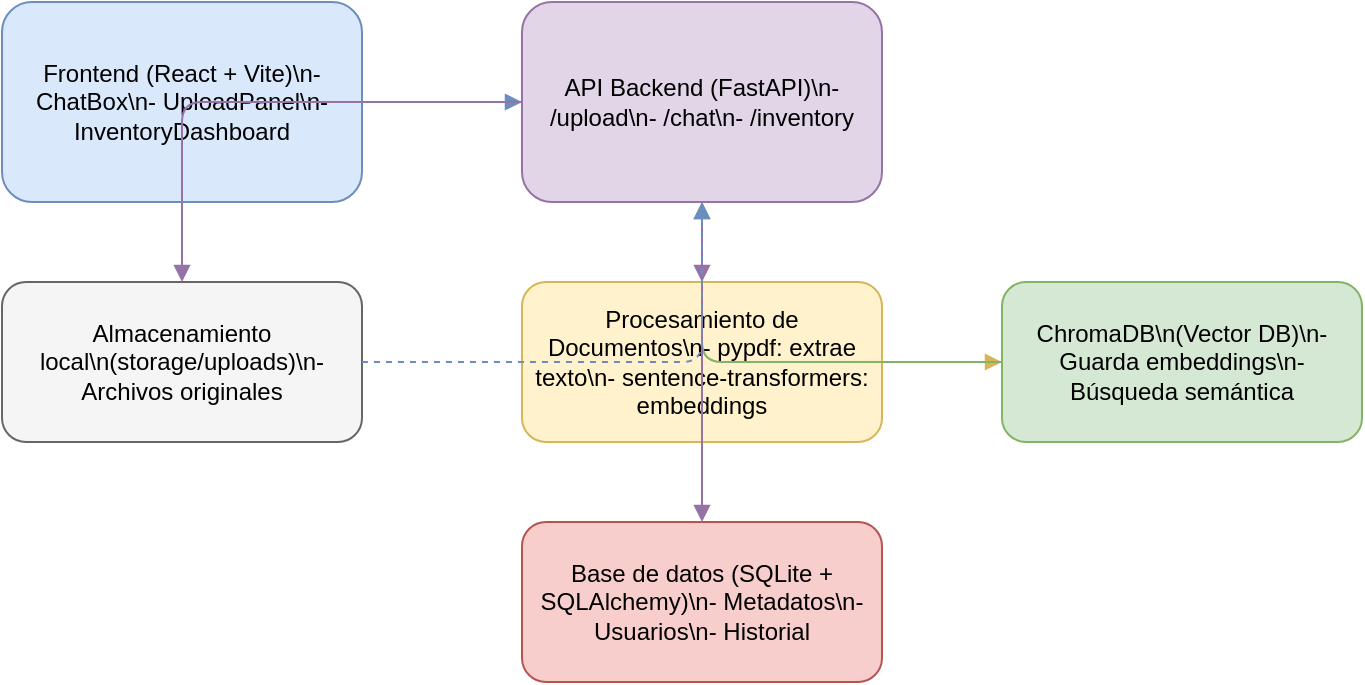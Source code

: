 <mxfile>
  <diagram name="IA-Rag Architecture" id="1">
    <mxGraphModel dx="1000" dy="1000" grid="1" gridSize="10" guides="1" tooltips="1" connect="1" arrows="1" fold="1" page="1" pageScale="1" pageWidth="850" pageHeight="1100" math="0" shadow="0">
      <root>
        <mxCell id="0" />
        <mxCell id="1" parent="0" />
        <!-- Frontend -->
        <mxCell id="2" value="Frontend (React + Vite)\n- ChatBox\n- UploadPanel\n- InventoryDashboard" style="rounded=1;whiteSpace=wrap;html=1;fillColor=#dae8fc;strokeColor=#6c8ebf;" vertex="1" parent="1">
          <mxGeometry x="60" y="120" width="180" height="100" as="geometry" />
        </mxCell>
        <!-- API Backend -->
        <mxCell id="3" value="API Backend (FastAPI)\n- /upload\n- /chat\n- /inventory" style="rounded=1;whiteSpace=wrap;html=1;fillColor=#e1d5e7;strokeColor=#9673a6;" vertex="1" parent="1">
          <mxGeometry x="320" y="120" width="180" height="100" as="geometry" />
        </mxCell>
        <!-- Procesamiento de Documentos -->
        <mxCell id="4" value="Procesamiento de Documentos\n- pypdf: extrae texto\n- sentence-transformers: embeddings" style="rounded=1;whiteSpace=wrap;html=1;fillColor=#fff2cc;strokeColor=#d6b656;" vertex="1" parent="1">
          <mxGeometry x="320" y="260" width="180" height="80" as="geometry" />
        </mxCell>
        <!-- ChromaDB -->
        <mxCell id="5" value="ChromaDB\n(Vector DB)\n- Guarda embeddings\n- Búsqueda semántica" style="rounded=1;whiteSpace=wrap;html=1;fillColor=#d5e8d4;strokeColor=#82b366;" vertex="1" parent="1">
          <mxGeometry x="560" y="260" width="180" height="80" as="geometry" />
        </mxCell>
        <!-- Base de datos relacional -->
        <mxCell id="6" value="Base de datos (SQLite + SQLAlchemy)\n- Metadatos\n- Usuarios\n- Historial" style="rounded=1;whiteSpace=wrap;html=1;fillColor=#f8cecc;strokeColor=#b85450;" vertex="1" parent="1">
          <mxGeometry x="320" y="380" width="180" height="80" as="geometry" />
        </mxCell>
        <!-- Almacenamiento de archivos -->
        <mxCell id="7" value="Almacenamiento local\n(storage/uploads)\n- Archivos originales" style="rounded=1;whiteSpace=wrap;html=1;fillColor=#f5f5f5;strokeColor=#666666;" vertex="1" parent="1">
          <mxGeometry x="60" y="260" width="180" height="80" as="geometry" />
        </mxCell>
        <!-- Flechas -->
        <mxCell id="8" style="edgeStyle=orthogonalEdgeStyle;endArrow=block;html=1;strokeColor=#6c8ebf;" edge="1" parent="1" source="2" target="3">
          <mxGeometry relative="1" as="geometry" />
        </mxCell>
        <mxCell id="9" style="edgeStyle=orthogonalEdgeStyle;endArrow=block;html=1;strokeColor=#9673a6;" edge="1" parent="1" source="3" target="4">
          <mxGeometry relative="1" as="geometry" />
        </mxCell>
        <mxCell id="10" style="edgeStyle=orthogonalEdgeStyle;endArrow=block;html=1;strokeColor=#d6b656;" edge="1" parent="1" source="4" target="5">
          <mxGeometry relative="1" as="geometry" />
        </mxCell>
        <mxCell id="11" style="edgeStyle=orthogonalEdgeStyle;endArrow=block;html=1;strokeColor=#82b366;" edge="1" parent="1" source="5" target="3">
          <mxGeometry relative="1" as="geometry" />
        </mxCell>
        <mxCell id="12" style="edgeStyle=orthogonalEdgeStyle;endArrow=block;html=1;strokeColor=#9673a6;" edge="1" parent="1" source="3" target="6">
          <mxGeometry relative="1" as="geometry" />
        </mxCell>
        <mxCell id="13" style="edgeStyle=orthogonalEdgeStyle;endArrow=block;html=1;strokeColor=#9673a6;" edge="1" parent="1" source="3" target="7">
          <mxGeometry relative="1" as="geometry" />
        </mxCell>
        <mxCell id="14" style="edgeStyle=orthogonalEdgeStyle;endArrow=block;html=1;strokeColor=#6c8ebf;dashed=1;" edge="1" parent="1" source="7" target="3">
          <mxGeometry relative="1" as="geometry" />
        </mxCell>
      </root>
    </mxGraphModel>
  </diagram>
</mxfile>
